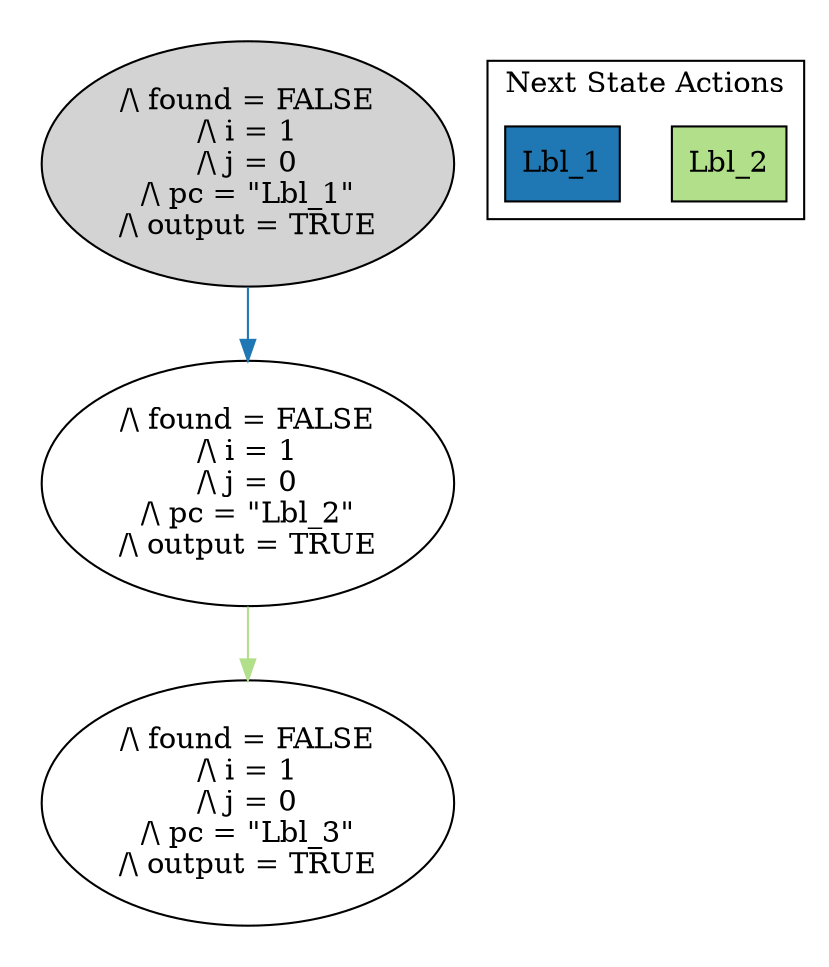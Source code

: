 strict digraph DiskGraph {
edge [colorscheme="paired12"]
nodesep=0.35;
subgraph cluster_graph {
color="white";
-5190838045007015553 [label="/\\ found = FALSE\n/\\ i = 1\n/\\ j = 0\n/\\ pc = \"Lbl_1\"\n/\\ output = TRUE",style = filled]
-5190838045007015553 -> 3180770787633927252 [label="",color="2",fontcolor="2"];
3180770787633927252 [label="/\\ found = FALSE\n/\\ i = 1\n/\\ j = 0\n/\\ pc = \"Lbl_2\"\n/\\ output = TRUE"];
3180770787633927252 -> 6527329886609741645 [label="",color="3",fontcolor="3"];
6527329886609741645 [label="/\\ found = FALSE\n/\\ i = 1\n/\\ j = 0\n/\\ pc = \"Lbl_3\"\n/\\ output = TRUE"];
{rank = same; -5190838045007015553;}
{rank = same; 3180770787633927252;}
}
subgraph cluster_legend {graph[style=bold];label = "Next State Actions" style="solid"
node [ labeljust="l",colorscheme="paired12",style=filled,shape=record ]
Lbl_2 [label="Lbl_2",fillcolor=3]
Lbl_1 [label="Lbl_1",fillcolor=2]
}}